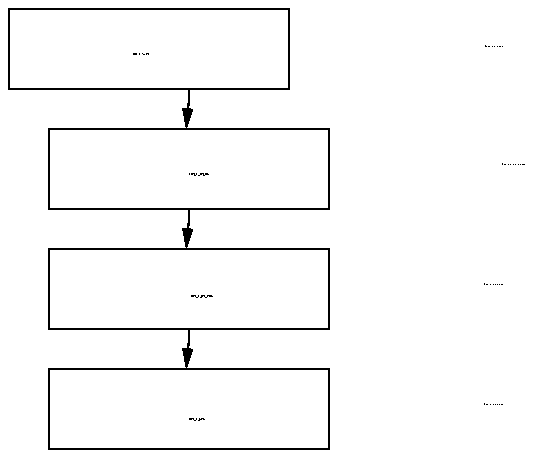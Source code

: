 .zA "enh,9872,R1.1, revised figure"
.PS
scale = 80
"\fH\s10concrete class\s0\fP"  at 194, 20
"\fH\s10concrete class\s0\fP"  at 194, 68
"\fH\s10DS_C_DS_DN\s0\fP"  at 76, 112
box  wid 112 ht 32 at 72, 112
"\fI\s10DS_C_NAME\s0\fP"  at 53, 160
"\fH\s10DS_C_DS_RDN\s0\fP"  at 77, 63
box  wid 112 ht 32 at 72, 64
"\fH\s10DS_C_AVA\s0\fP"  at 75, 14
box  wid 112 ht 32 at 72, 16
"\fH\s10concrete subclass\s0\fP"  at 202, 116
"\fH\s10abstract class\s0\fP"  at 194, 163
box  wid 112 ht 32 at 56, 160
.ps 10
line ->  from 72, 144 \
	to 71, 128 
line ->  from 72, 96 \
	to 71, 80 
line ->  from 72, 48 \
	to 71, 32 
.ps 10
.PE
.zZ "enh,9872,R1.1, revised figure"